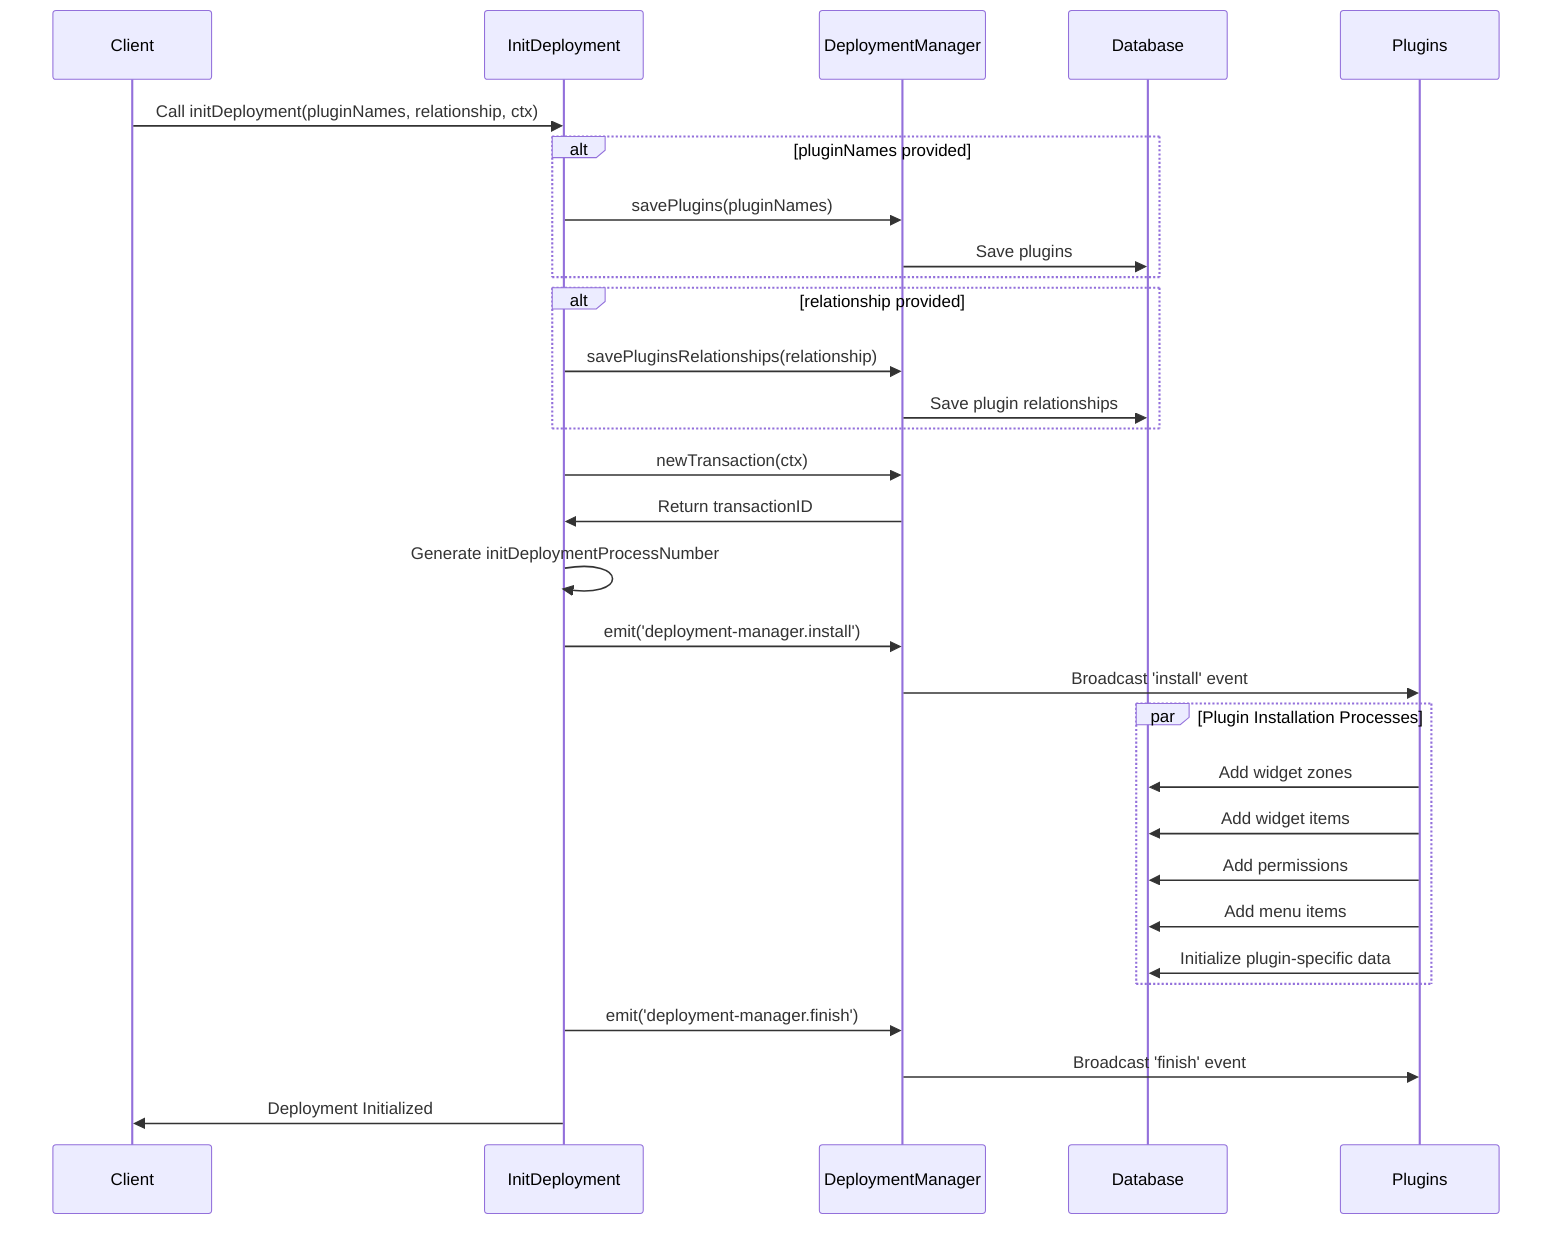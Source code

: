 sequenceDiagram
    participant Client
    participant InitDeployment
    participant DeploymentManager
    participant Database
    participant Plugins

    Client->>InitDeployment: Call initDeployment(pluginNames, relationship, ctx)
    
    alt pluginNames provided
        InitDeployment->>DeploymentManager: savePlugins(pluginNames)
        DeploymentManager->>Database: Save plugins
    end

    alt relationship provided
        InitDeployment->>DeploymentManager: savePluginsRelationships(relationship)
        DeploymentManager->>Database: Save plugin relationships
    end

    InitDeployment->>DeploymentManager: newTransaction(ctx)
    DeploymentManager->>InitDeployment: Return transactionID
    InitDeployment->>InitDeployment: Generate initDeploymentProcessNumber

    InitDeployment->>DeploymentManager: emit('deployment-manager.install')
    DeploymentManager->>Plugins: Broadcast 'install' event
    
    par Plugin Installation Processes
        Plugins->>Database: Add widget zones
        Plugins->>Database: Add widget items
        Plugins->>Database: Add permissions
        Plugins->>Database: Add menu items
        Plugins->>Database: Initialize plugin-specific data
    end

    InitDeployment->>DeploymentManager: emit('deployment-manager.finish')
    DeploymentManager->>Plugins: Broadcast 'finish' event

    InitDeployment->>Client: Deployment Initialized